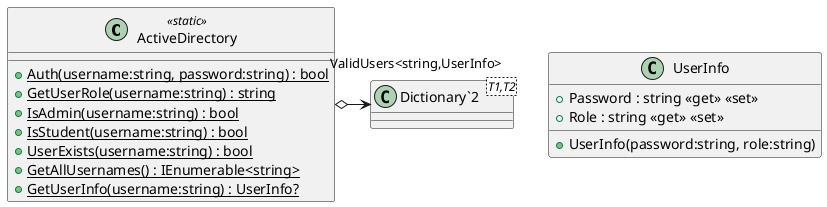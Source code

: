@startuml
class ActiveDirectory <<static>> {
    + {static} Auth(username:string, password:string) : bool
    + {static} GetUserRole(username:string) : string
    + {static} IsAdmin(username:string) : bool
    + {static} IsStudent(username:string) : bool
    + {static} UserExists(username:string) : bool
    + {static} GetAllUsernames() : IEnumerable<string>
    + {static} GetUserInfo(username:string) : UserInfo?
}
class UserInfo {
    + Password : string <<get>> <<set>>
    + Role : string <<get>> <<set>>
    + UserInfo(password:string, role:string)
}
class "Dictionary`2"<T1,T2> {
}
ActiveDirectory o-> "ValidUsers<string,UserInfo>" "Dictionary`2"
@enduml

